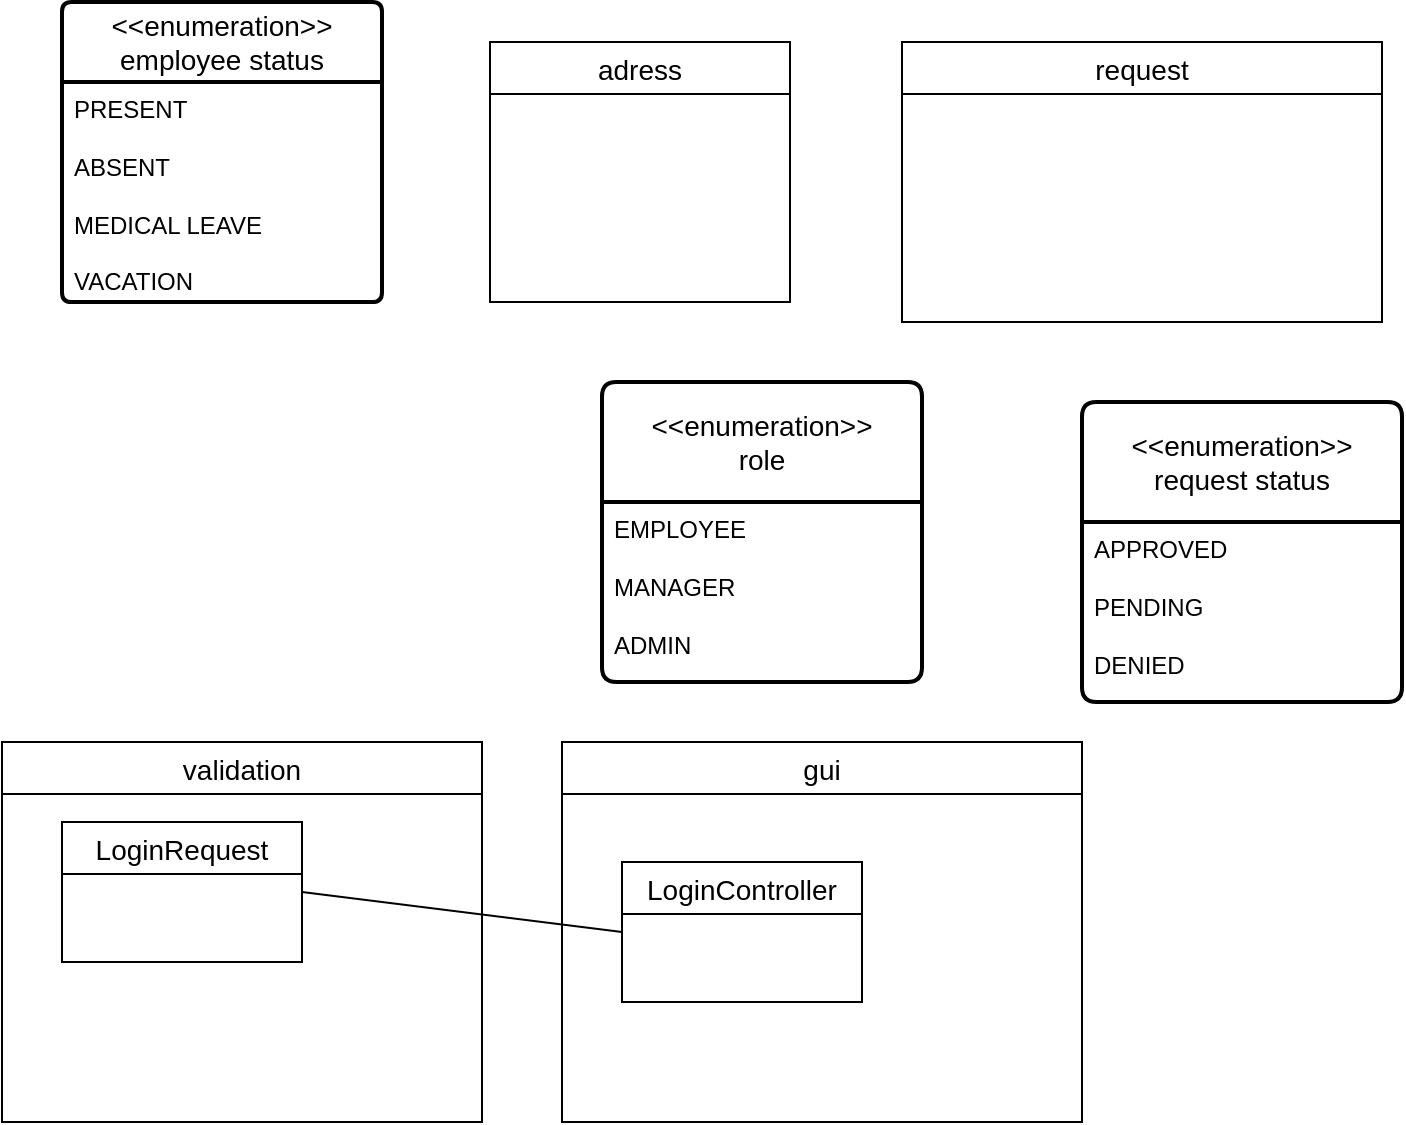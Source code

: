 <mxfile version="27.1.6">
  <diagram id="ja2QpUoTLKk753a-XGXp" name="Seite-1">
    <mxGraphModel dx="1042" dy="596" grid="1" gridSize="10" guides="1" tooltips="1" connect="1" arrows="1" fold="1" page="1" pageScale="1" pageWidth="827" pageHeight="1169" math="0" shadow="0">
      <root>
        <mxCell id="0" />
        <mxCell id="1" parent="0" />
        <mxCell id="PJoLYoHYTkCLaEyLwoLc-62" value="adress" style="swimlane;fontStyle=0;childLayout=stackLayout;horizontal=1;startSize=26;horizontalStack=0;resizeParent=1;resizeParentMax=0;resizeLast=0;collapsible=1;marginBottom=0;align=center;fontSize=14;" parent="1" vertex="1">
          <mxGeometry x="264" y="40" width="150" height="130" as="geometry" />
        </mxCell>
        <mxCell id="PJoLYoHYTkCLaEyLwoLc-72" value="request" style="swimlane;fontStyle=0;childLayout=stackLayout;horizontal=1;startSize=26;horizontalStack=0;resizeParent=1;resizeParentMax=0;resizeLast=0;collapsible=1;marginBottom=0;align=center;fontSize=14;" parent="1" vertex="1">
          <mxGeometry x="470" y="40" width="240" height="140" as="geometry" />
        </mxCell>
        <mxCell id="PJoLYoHYTkCLaEyLwoLc-80" value="gui" style="swimlane;fontStyle=0;childLayout=stackLayout;horizontal=1;startSize=26;horizontalStack=0;resizeParent=1;resizeParentMax=0;resizeLast=0;collapsible=1;marginBottom=0;align=center;fontSize=14;" parent="1" vertex="1">
          <mxGeometry x="300" y="390" width="260" height="190" as="geometry" />
        </mxCell>
        <mxCell id="PJoLYoHYTkCLaEyLwoLc-116" value="&amp;lt;&amp;lt;enumeration&amp;gt;&amp;gt;&lt;div&gt;role&lt;/div&gt;" style="swimlane;childLayout=stackLayout;horizontal=1;startSize=60;horizontalStack=0;rounded=1;fontSize=14;fontStyle=0;strokeWidth=2;resizeParent=0;resizeLast=1;shadow=0;dashed=0;align=center;arcSize=4;whiteSpace=wrap;html=1;" parent="1" vertex="1">
          <mxGeometry x="320" y="210" width="160" height="150" as="geometry" />
        </mxCell>
        <mxCell id="PJoLYoHYTkCLaEyLwoLc-117" value="EMPLOYEE&lt;div&gt;&lt;br&gt;&lt;/div&gt;&lt;div&gt;MANAGER&lt;/div&gt;&lt;div&gt;&lt;br&gt;&lt;/div&gt;&lt;div&gt;ADMIN&lt;/div&gt;" style="align=left;strokeColor=none;fillColor=none;spacingLeft=4;spacingRight=4;fontSize=12;verticalAlign=top;resizable=0;rotatable=0;part=1;html=1;whiteSpace=wrap;" parent="PJoLYoHYTkCLaEyLwoLc-116" vertex="1">
          <mxGeometry y="60" width="160" height="90" as="geometry" />
        </mxCell>
        <mxCell id="PJoLYoHYTkCLaEyLwoLc-119" value="&amp;lt;&amp;lt;enumeration&amp;gt;&amp;gt;&lt;div&gt;employee status&lt;/div&gt;" style="swimlane;childLayout=stackLayout;horizontal=1;startSize=40;horizontalStack=0;rounded=1;fontSize=14;fontStyle=0;strokeWidth=2;resizeParent=0;resizeLast=1;shadow=0;dashed=0;align=center;arcSize=4;whiteSpace=wrap;html=1;" parent="1" vertex="1">
          <mxGeometry x="50" y="20" width="160" height="150" as="geometry" />
        </mxCell>
        <mxCell id="PJoLYoHYTkCLaEyLwoLc-120" value="&lt;div&gt;PRESENT&lt;/div&gt;&lt;div&gt;&lt;br&gt;&lt;/div&gt;&lt;div&gt;ABSENT&lt;/div&gt;&lt;div&gt;&lt;br&gt;&lt;/div&gt;&lt;div&gt;MEDICAL LEAVE&lt;/div&gt;&lt;div&gt;&lt;br&gt;&lt;/div&gt;&lt;div&gt;VACATION&lt;/div&gt;" style="align=left;strokeColor=none;fillColor=none;spacingLeft=4;spacingRight=4;fontSize=12;verticalAlign=top;resizable=0;rotatable=0;part=1;html=1;whiteSpace=wrap;" parent="PJoLYoHYTkCLaEyLwoLc-119" vertex="1">
          <mxGeometry y="40" width="160" height="110" as="geometry" />
        </mxCell>
        <mxCell id="PJoLYoHYTkCLaEyLwoLc-130" value="&amp;lt;&amp;lt;enumeration&amp;gt;&amp;gt;&lt;div&gt;request status&lt;/div&gt;" style="swimlane;childLayout=stackLayout;horizontal=1;startSize=60;horizontalStack=0;rounded=1;fontSize=14;fontStyle=0;strokeWidth=2;resizeParent=0;resizeLast=1;shadow=0;dashed=0;align=center;arcSize=4;whiteSpace=wrap;html=1;" parent="1" vertex="1">
          <mxGeometry x="560" y="220" width="160" height="150" as="geometry" />
        </mxCell>
        <mxCell id="PJoLYoHYTkCLaEyLwoLc-131" value="APPROVED&lt;div&gt;&lt;br&gt;&lt;/div&gt;&lt;div&gt;PENDING&lt;/div&gt;&lt;div&gt;&lt;br&gt;&lt;/div&gt;&lt;div&gt;DENIED&lt;/div&gt;" style="align=left;strokeColor=none;fillColor=none;spacingLeft=4;spacingRight=4;fontSize=12;verticalAlign=top;resizable=0;rotatable=0;part=1;html=1;whiteSpace=wrap;" parent="PJoLYoHYTkCLaEyLwoLc-130" vertex="1">
          <mxGeometry y="60" width="160" height="90" as="geometry" />
        </mxCell>
        <mxCell id="LOEHAFF28MdifT9n8vfa-1" value="validation" style="swimlane;fontStyle=0;childLayout=stackLayout;horizontal=1;startSize=26;horizontalStack=0;resizeParent=1;resizeParentMax=0;resizeLast=0;collapsible=1;marginBottom=0;align=center;fontSize=14;" vertex="1" parent="1">
          <mxGeometry x="20" y="390" width="240" height="190" as="geometry" />
        </mxCell>
        <mxCell id="LOEHAFF28MdifT9n8vfa-2" value="LoginRequest" style="swimlane;fontStyle=0;childLayout=stackLayout;horizontal=1;startSize=26;horizontalStack=0;resizeParent=1;resizeParentMax=0;resizeLast=0;collapsible=1;marginBottom=0;align=center;fontSize=14;" vertex="1" parent="1">
          <mxGeometry x="50" y="430" width="120" height="70" as="geometry" />
        </mxCell>
        <mxCell id="LOEHAFF28MdifT9n8vfa-3" value="LoginController" style="swimlane;fontStyle=0;childLayout=stackLayout;horizontal=1;startSize=26;horizontalStack=0;resizeParent=1;resizeParentMax=0;resizeLast=0;collapsible=1;marginBottom=0;align=center;fontSize=14;" vertex="1" parent="1">
          <mxGeometry x="330" y="450" width="120" height="70" as="geometry" />
        </mxCell>
        <mxCell id="LOEHAFF28MdifT9n8vfa-4" value="" style="endArrow=none;html=1;rounded=0;entryX=0;entryY=0.5;entryDx=0;entryDy=0;exitX=1;exitY=0.5;exitDx=0;exitDy=0;" edge="1" parent="1" source="LOEHAFF28MdifT9n8vfa-2" target="LOEHAFF28MdifT9n8vfa-3">
          <mxGeometry width="50" height="50" relative="1" as="geometry">
            <mxPoint x="214" y="510" as="sourcePoint" />
            <mxPoint x="264" y="460" as="targetPoint" />
          </mxGeometry>
        </mxCell>
      </root>
    </mxGraphModel>
  </diagram>
</mxfile>
